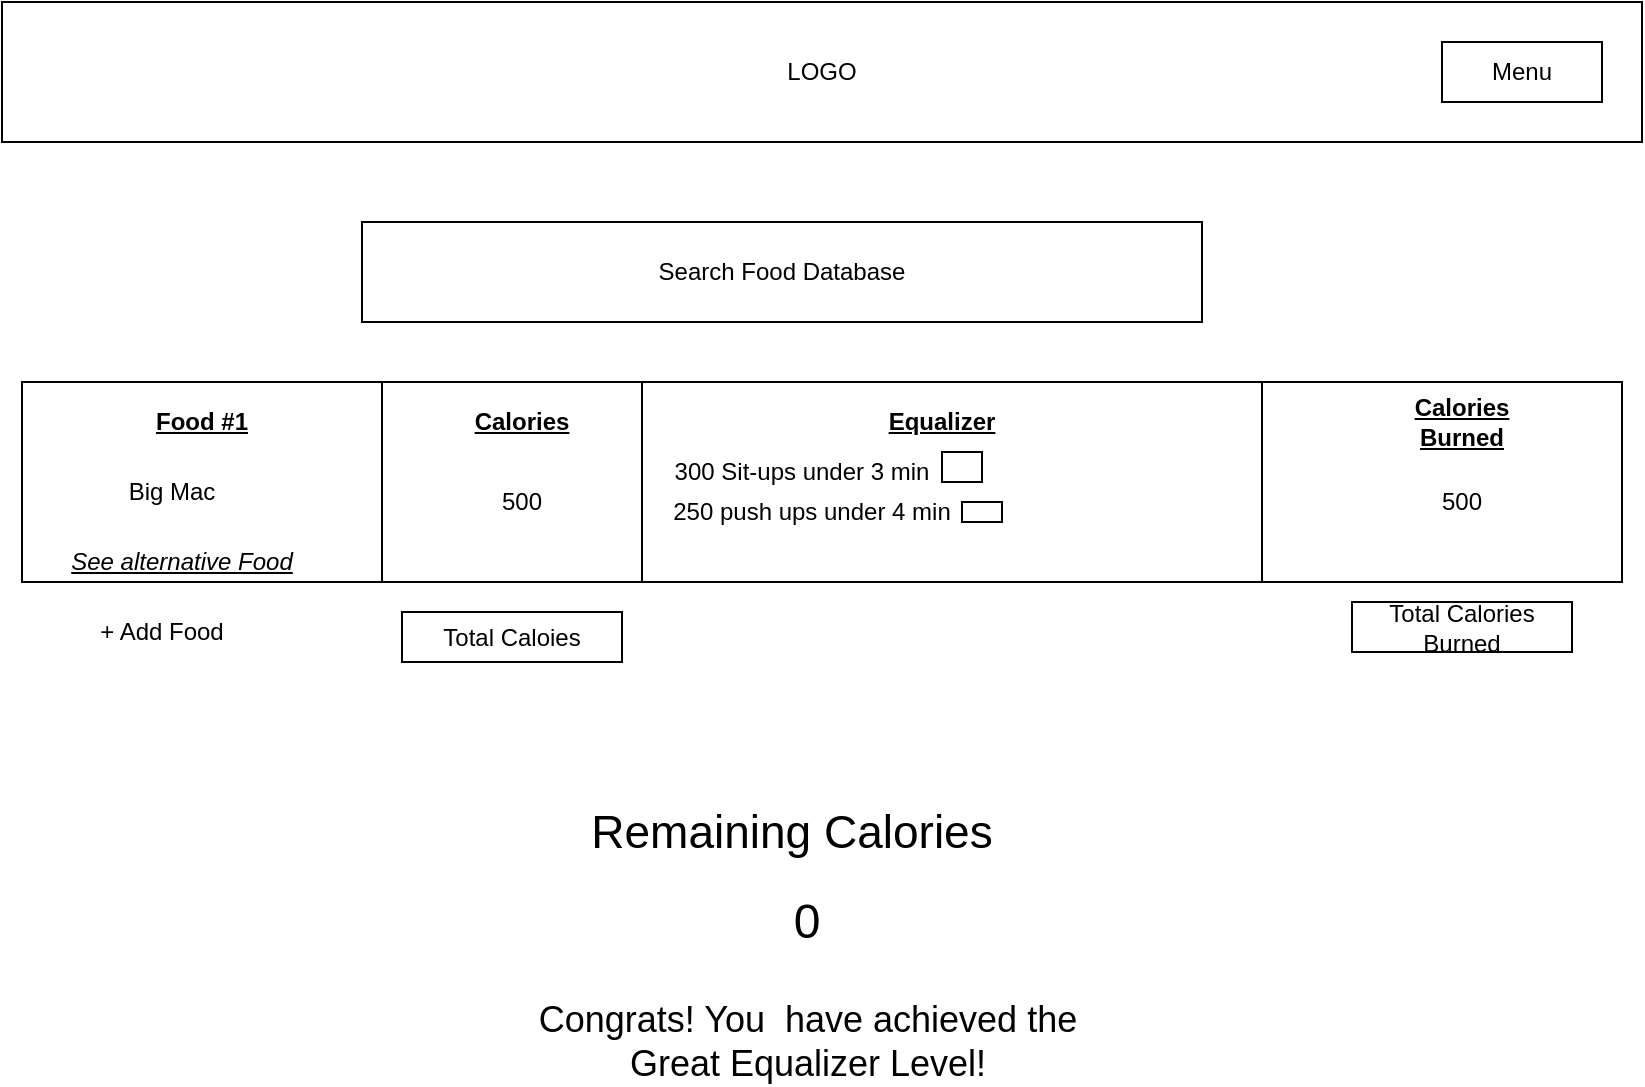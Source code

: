 <mxfile version="10.6.6" type="github"><diagram id="qOpZc0KY7BSYEsK8dmDN" name="Page-1"><mxGraphModel dx="840" dy="435" grid="1" gridSize="10" guides="1" tooltips="1" connect="1" arrows="1" fold="1" page="1" pageScale="1" pageWidth="850" pageHeight="1100" math="0" shadow="0"><root><mxCell id="0"/><mxCell id="1" parent="0"/><mxCell id="sMz_OvL9gWngptJ9J7hZ-1" value="LOGO" style="rounded=0;whiteSpace=wrap;html=1;" parent="1" vertex="1"><mxGeometry x="20" y="20" width="820" height="70" as="geometry"/></mxCell><mxCell id="sMz_OvL9gWngptJ9J7hZ-2" value="Menu" style="rounded=0;whiteSpace=wrap;html=1;" parent="1" vertex="1"><mxGeometry x="740" y="40" width="80" height="30" as="geometry"/></mxCell><mxCell id="sMz_OvL9gWngptJ9J7hZ-3" value="Search Food Database" style="rounded=0;whiteSpace=wrap;html=1;" parent="1" vertex="1"><mxGeometry x="200" y="130" width="420" height="50" as="geometry"/></mxCell><mxCell id="sMz_OvL9gWngptJ9J7hZ-5" value="" style="rounded=0;whiteSpace=wrap;html=1;" parent="1" vertex="1"><mxGeometry x="30" y="210" width="800" height="100" as="geometry"/></mxCell><mxCell id="sMz_OvL9gWngptJ9J7hZ-7" value="" style="endArrow=none;html=1;" parent="1" edge="1"><mxGeometry width="50" height="50" relative="1" as="geometry"><mxPoint x="210" y="310" as="sourcePoint"/><mxPoint x="210" y="210" as="targetPoint"/><Array as="points"><mxPoint x="210" y="265"/></Array></mxGeometry></mxCell><mxCell id="sMz_OvL9gWngptJ9J7hZ-8" value="Food #1" style="text;html=1;strokeColor=none;fillColor=none;align=center;verticalAlign=middle;whiteSpace=wrap;rounded=0;fontStyle=5" parent="1" vertex="1"><mxGeometry x="50" y="220" width="140" height="20" as="geometry"/></mxCell><mxCell id="sMz_OvL9gWngptJ9J7hZ-9" value="See alternative Food" style="text;html=1;strokeColor=none;fillColor=none;align=center;verticalAlign=middle;whiteSpace=wrap;rounded=0;fontStyle=6" parent="1" vertex="1"><mxGeometry x="50" y="290" width="120" height="20" as="geometry"/></mxCell><mxCell id="sMz_OvL9gWngptJ9J7hZ-10" value="Calories" style="text;html=1;strokeColor=none;fillColor=none;align=center;verticalAlign=middle;whiteSpace=wrap;rounded=0;fontStyle=5" parent="1" vertex="1"><mxGeometry x="260" y="220" width="40" height="20" as="geometry"/></mxCell><mxCell id="sMz_OvL9gWngptJ9J7hZ-11" value="Big Mac" style="text;html=1;strokeColor=none;fillColor=none;align=center;verticalAlign=middle;whiteSpace=wrap;rounded=0;" parent="1" vertex="1"><mxGeometry x="50" y="255" width="110" height="20" as="geometry"/></mxCell><mxCell id="sMz_OvL9gWngptJ9J7hZ-12" value="" style="endArrow=none;html=1;" parent="1" edge="1"><mxGeometry width="50" height="50" relative="1" as="geometry"><mxPoint x="340" y="310" as="sourcePoint"/><mxPoint x="340" y="210" as="targetPoint"/><Array as="points"><mxPoint x="340" y="265"/></Array></mxGeometry></mxCell><mxCell id="sMz_OvL9gWngptJ9J7hZ-13" value="500" style="text;html=1;strokeColor=none;fillColor=none;align=center;verticalAlign=middle;whiteSpace=wrap;rounded=0;" parent="1" vertex="1"><mxGeometry x="260" y="260" width="40" height="20" as="geometry"/></mxCell><mxCell id="sMz_OvL9gWngptJ9J7hZ-14" value="" style="endArrow=none;html=1;" parent="1" edge="1"><mxGeometry width="50" height="50" relative="1" as="geometry"><mxPoint x="650" y="310" as="sourcePoint"/><mxPoint x="650" y="210" as="targetPoint"/><Array as="points"><mxPoint x="650" y="265"/></Array></mxGeometry></mxCell><mxCell id="sMz_OvL9gWngptJ9J7hZ-15" value="Equalizer" style="text;html=1;strokeColor=none;fillColor=none;align=center;verticalAlign=middle;whiteSpace=wrap;rounded=0;fontStyle=5" parent="1" vertex="1"><mxGeometry x="470" y="220" width="40" height="20" as="geometry"/></mxCell><mxCell id="sMz_OvL9gWngptJ9J7hZ-16" value="300 Sit-ups under 3 min" style="text;html=1;strokeColor=none;fillColor=none;align=center;verticalAlign=middle;whiteSpace=wrap;rounded=0;" parent="1" vertex="1"><mxGeometry x="350" y="245" width="140" height="20" as="geometry"/></mxCell><mxCell id="cRkJQ2llWKJVhniEZ9h3-2" value="250 push ups under 4 min" style="text;html=1;strokeColor=none;fillColor=none;align=center;verticalAlign=middle;whiteSpace=wrap;rounded=0;" vertex="1" parent="1"><mxGeometry x="350" y="265" width="150" height="20" as="geometry"/></mxCell><mxCell id="cRkJQ2llWKJVhniEZ9h3-3" value="" style="rounded=0;whiteSpace=wrap;html=1;" vertex="1" parent="1"><mxGeometry x="490" y="245" width="20" height="15" as="geometry"/></mxCell><mxCell id="cRkJQ2llWKJVhniEZ9h3-7" value="" style="rounded=0;whiteSpace=wrap;html=1;" vertex="1" parent="1"><mxGeometry x="500" y="270" width="20" height="10" as="geometry"/></mxCell><mxCell id="cRkJQ2llWKJVhniEZ9h3-8" value="Calories Burned" style="text;html=1;strokeColor=none;fillColor=none;align=center;verticalAlign=middle;whiteSpace=wrap;rounded=0;fontStyle=5" vertex="1" parent="1"><mxGeometry x="730" y="220" width="40" height="20" as="geometry"/></mxCell><mxCell id="cRkJQ2llWKJVhniEZ9h3-9" value="500" style="text;html=1;strokeColor=none;fillColor=none;align=center;verticalAlign=middle;whiteSpace=wrap;rounded=0;" vertex="1" parent="1"><mxGeometry x="730" y="260" width="40" height="20" as="geometry"/></mxCell><mxCell id="cRkJQ2llWKJVhniEZ9h3-10" value="+ Add Food" style="text;html=1;strokeColor=none;fillColor=none;align=center;verticalAlign=middle;whiteSpace=wrap;rounded=0;" vertex="1" parent="1"><mxGeometry x="50" y="325" width="100" height="20" as="geometry"/></mxCell><mxCell id="cRkJQ2llWKJVhniEZ9h3-13" value="Total Caloies" style="rounded=0;whiteSpace=wrap;html=1;" vertex="1" parent="1"><mxGeometry x="220" y="325" width="110" height="25" as="geometry"/></mxCell><mxCell id="cRkJQ2llWKJVhniEZ9h3-14" value="Total Calories Burned" style="rounded=0;whiteSpace=wrap;html=1;" vertex="1" parent="1"><mxGeometry x="695" y="320" width="110" height="25" as="geometry"/></mxCell><mxCell id="cRkJQ2llWKJVhniEZ9h3-15" value="Remaining Calories" style="text;html=1;strokeColor=none;fillColor=none;align=center;verticalAlign=middle;whiteSpace=wrap;rounded=0;fontSize=23;" vertex="1" parent="1"><mxGeometry x="275" y="410" width="280" height="50" as="geometry"/></mxCell><mxCell id="cRkJQ2llWKJVhniEZ9h3-16" value="&lt;font style=&quot;font-size: 24px&quot;&gt;0&lt;/font&gt;" style="text;html=1;strokeColor=none;fillColor=none;align=center;verticalAlign=middle;whiteSpace=wrap;rounded=0;fontSize=23;" vertex="1" parent="1"><mxGeometry x="375" y="430" width="95" height="100" as="geometry"/></mxCell><mxCell id="cRkJQ2llWKJVhniEZ9h3-17" value="Congrats! You&amp;nbsp; have achieved the Great Equalizer Level!" style="text;html=1;strokeColor=none;fillColor=none;align=center;verticalAlign=middle;whiteSpace=wrap;rounded=0;fontSize=18;" vertex="1" parent="1"><mxGeometry x="277.5" y="530" width="290" height="20" as="geometry"/></mxCell></root></mxGraphModel></diagram></mxfile>